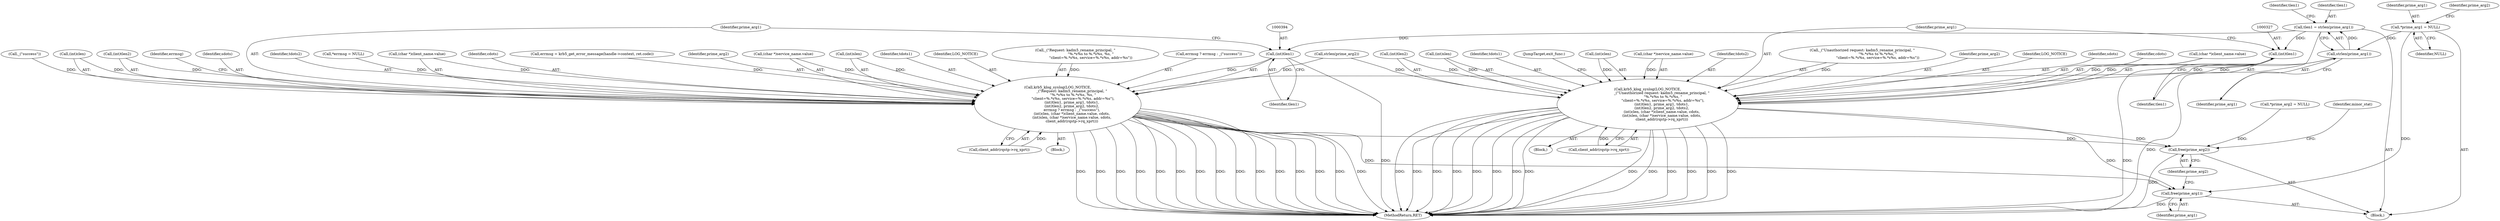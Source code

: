 digraph "0_krb5_83ed75feba32e46f736fcce0d96a0445f29b96c2_18@API" {
"1000209" [label="(Call,tlen1 = strlen(prime_arg1))"];
"1000211" [label="(Call,strlen(prime_arg1))"];
"1000109" [label="(Call,*prime_arg1 = NULL)"];
"1000326" [label="(Call,(int)tlen1)"];
"1000322" [label="(Call,krb5_klog_syslog(LOG_NOTICE,\n                         _(\"Unauthorized request: kadm5_rename_principal, \"\n                           \"%.*s%s to %.*s%s, \"\n                           \"client=%.*s%s, service=%.*s%s, addr=%s\"),\n                         (int)tlen1, prime_arg1, tdots1,\n                         (int)tlen2, prime_arg2, tdots2,\n                         (int)clen, (char *)client_name.value, cdots,\n                         (int)slen, (char *)service_name.value, sdots,\n                         client_addr(rqstp->rq_xprt)))"];
"1000440" [label="(Call,free(prime_arg1))"];
"1000442" [label="(Call,free(prime_arg2))"];
"1000393" [label="(Call,(int)tlen1)"];
"1000389" [label="(Call,krb5_klog_syslog(LOG_NOTICE,\n                         _(\"Request: kadm5_rename_principal, \"\n                           \"%.*s%s to %.*s%s, %s, \"\n                           \"client=%.*s%s, service=%.*s%s, addr=%s\"),\n                         (int)tlen1, prime_arg1, tdots1,\n                         (int)tlen2, prime_arg2, tdots2,\n                         errmsg ? errmsg : _(\"success\"),\n                         (int)clen, (char *)client_name.value, cdots,\n                         (int)slen, (char *)service_name.value, sdots,\n                         client_addr(rqstp->rq_xprt)))"];
"1000345" [label="(Call,(int)slen)"];
"1000425" [label="(Identifier,sdots)"];
"1000322" [label="(Call,krb5_klog_syslog(LOG_NOTICE,\n                         _(\"Unauthorized request: kadm5_rename_principal, \"\n                           \"%.*s%s to %.*s%s, \"\n                           \"client=%.*s%s, service=%.*s%s, addr=%s\"),\n                         (int)tlen1, prime_arg1, tdots1,\n                         (int)tlen2, prime_arg2, tdots2,\n                         (int)clen, (char *)client_name.value, cdots,\n                         (int)slen, (char *)service_name.value, sdots,\n                         client_addr(rqstp->rq_xprt)))"];
"1000110" [label="(Identifier,prime_arg1)"];
"1000330" [label="(Identifier,tdots1)"];
"1000354" [label="(Call,client_addr(rqstp->rq_xprt))"];
"1000443" [label="(Identifier,prime_arg2)"];
"1000211" [label="(Call,strlen(prime_arg1))"];
"1000411" [label="(Call,(char *)client_name.value)"];
"1000393" [label="(Call,(int)tlen1)"];
"1000439" [label="(JumpTarget,exit_func:)"];
"1000329" [label="(Identifier,prime_arg1)"];
"1000442" [label="(Call,free(prime_arg2))"];
"1000114" [label="(Identifier,prime_arg2)"];
"1000326" [label="(Call,(int)tlen1)"];
"1000113" [label="(Call,*prime_arg2 = NULL)"];
"1000336" [label="(Call,(int)clen)"];
"1000335" [label="(Identifier,tdots2)"];
"1000106" [label="(Block,)"];
"1000359" [label="(Block,)"];
"1000402" [label="(Identifier,tdots2)"];
"1000459" [label="(MethodReturn,RET)"];
"1000380" [label="(Call,errmsg = krb5_get_error_message(handle->context, ret.code))"];
"1000401" [label="(Identifier,prime_arg2)"];
"1000324" [label="(Call,_(\"Unauthorized request: kadm5_rename_principal, \"\n                           \"%.*s%s to %.*s%s, \"\n                           \"client=%.*s%s, service=%.*s%s, addr=%s\"))"];
"1000334" [label="(Identifier,prime_arg2)"];
"1000215" [label="(Identifier,tlen1)"];
"1000220" [label="(Call,strlen(prime_arg2))"];
"1000395" [label="(Identifier,tlen1)"];
"1000420" [label="(Call,(char *)service_name.value)"];
"1000209" [label="(Call,tlen1 = strlen(prime_arg1))"];
"1000111" [label="(Identifier,NULL)"];
"1000323" [label="(Identifier,LOG_NOTICE)"];
"1000417" [label="(Call,(int)slen)"];
"1000397" [label="(Identifier,tdots1)"];
"1000353" [label="(Identifier,sdots)"];
"1000212" [label="(Identifier,prime_arg1)"];
"1000390" [label="(Identifier,LOG_NOTICE)"];
"1000391" [label="(Call,_(\"Request: kadm5_rename_principal, \"\n                           \"%.*s%s to %.*s%s, %s, \"\n                           \"client=%.*s%s, service=%.*s%s, addr=%s\"))"];
"1000403" [label="(Call,errmsg ? errmsg : _(\"success\"))"];
"1000210" [label="(Identifier,tlen1)"];
"1000321" [label="(Block,)"];
"1000344" [label="(Identifier,cdots)"];
"1000109" [label="(Call,*prime_arg1 = NULL)"];
"1000426" [label="(Call,client_addr(rqstp->rq_xprt))"];
"1000406" [label="(Call,_(\"success\"))"];
"1000408" [label="(Call,(int)clen)"];
"1000441" [label="(Identifier,prime_arg1)"];
"1000398" [label="(Call,(int)tlen2)"];
"1000432" [label="(Identifier,errmsg)"];
"1000348" [label="(Call,(char *)service_name.value)"];
"1000328" [label="(Identifier,tlen1)"];
"1000446" [label="(Identifier,minor_stat)"];
"1000396" [label="(Identifier,prime_arg1)"];
"1000339" [label="(Call,(char *)client_name.value)"];
"1000389" [label="(Call,krb5_klog_syslog(LOG_NOTICE,\n                         _(\"Request: kadm5_rename_principal, \"\n                           \"%.*s%s to %.*s%s, %s, \"\n                           \"client=%.*s%s, service=%.*s%s, addr=%s\"),\n                         (int)tlen1, prime_arg1, tdots1,\n                         (int)tlen2, prime_arg2, tdots2,\n                         errmsg ? errmsg : _(\"success\"),\n                         (int)clen, (char *)client_name.value, cdots,\n                         (int)slen, (char *)service_name.value, sdots,\n                         client_addr(rqstp->rq_xprt)))"];
"1000331" [label="(Call,(int)tlen2)"];
"1000128" [label="(Call,*errmsg = NULL)"];
"1000440" [label="(Call,free(prime_arg1))"];
"1000416" [label="(Identifier,cdots)"];
"1000209" -> "1000106"  [label="AST: "];
"1000209" -> "1000211"  [label="CFG: "];
"1000210" -> "1000209"  [label="AST: "];
"1000211" -> "1000209"  [label="AST: "];
"1000215" -> "1000209"  [label="CFG: "];
"1000209" -> "1000459"  [label="DDG: "];
"1000211" -> "1000209"  [label="DDG: "];
"1000209" -> "1000326"  [label="DDG: "];
"1000209" -> "1000393"  [label="DDG: "];
"1000211" -> "1000212"  [label="CFG: "];
"1000212" -> "1000211"  [label="AST: "];
"1000109" -> "1000211"  [label="DDG: "];
"1000211" -> "1000322"  [label="DDG: "];
"1000211" -> "1000389"  [label="DDG: "];
"1000109" -> "1000106"  [label="AST: "];
"1000109" -> "1000111"  [label="CFG: "];
"1000110" -> "1000109"  [label="AST: "];
"1000111" -> "1000109"  [label="AST: "];
"1000114" -> "1000109"  [label="CFG: "];
"1000109" -> "1000440"  [label="DDG: "];
"1000326" -> "1000322"  [label="AST: "];
"1000326" -> "1000328"  [label="CFG: "];
"1000327" -> "1000326"  [label="AST: "];
"1000328" -> "1000326"  [label="AST: "];
"1000329" -> "1000326"  [label="CFG: "];
"1000326" -> "1000459"  [label="DDG: "];
"1000326" -> "1000322"  [label="DDG: "];
"1000322" -> "1000321"  [label="AST: "];
"1000322" -> "1000354"  [label="CFG: "];
"1000323" -> "1000322"  [label="AST: "];
"1000324" -> "1000322"  [label="AST: "];
"1000329" -> "1000322"  [label="AST: "];
"1000330" -> "1000322"  [label="AST: "];
"1000331" -> "1000322"  [label="AST: "];
"1000334" -> "1000322"  [label="AST: "];
"1000335" -> "1000322"  [label="AST: "];
"1000336" -> "1000322"  [label="AST: "];
"1000339" -> "1000322"  [label="AST: "];
"1000344" -> "1000322"  [label="AST: "];
"1000345" -> "1000322"  [label="AST: "];
"1000348" -> "1000322"  [label="AST: "];
"1000353" -> "1000322"  [label="AST: "];
"1000354" -> "1000322"  [label="AST: "];
"1000439" -> "1000322"  [label="CFG: "];
"1000322" -> "1000459"  [label="DDG: "];
"1000322" -> "1000459"  [label="DDG: "];
"1000322" -> "1000459"  [label="DDG: "];
"1000322" -> "1000459"  [label="DDG: "];
"1000322" -> "1000459"  [label="DDG: "];
"1000322" -> "1000459"  [label="DDG: "];
"1000322" -> "1000459"  [label="DDG: "];
"1000322" -> "1000459"  [label="DDG: "];
"1000322" -> "1000459"  [label="DDG: "];
"1000322" -> "1000459"  [label="DDG: "];
"1000322" -> "1000459"  [label="DDG: "];
"1000322" -> "1000459"  [label="DDG: "];
"1000322" -> "1000459"  [label="DDG: "];
"1000322" -> "1000459"  [label="DDG: "];
"1000324" -> "1000322"  [label="DDG: "];
"1000331" -> "1000322"  [label="DDG: "];
"1000220" -> "1000322"  [label="DDG: "];
"1000336" -> "1000322"  [label="DDG: "];
"1000339" -> "1000322"  [label="DDG: "];
"1000345" -> "1000322"  [label="DDG: "];
"1000348" -> "1000322"  [label="DDG: "];
"1000354" -> "1000322"  [label="DDG: "];
"1000322" -> "1000440"  [label="DDG: "];
"1000322" -> "1000442"  [label="DDG: "];
"1000440" -> "1000106"  [label="AST: "];
"1000440" -> "1000441"  [label="CFG: "];
"1000441" -> "1000440"  [label="AST: "];
"1000443" -> "1000440"  [label="CFG: "];
"1000440" -> "1000459"  [label="DDG: "];
"1000389" -> "1000440"  [label="DDG: "];
"1000442" -> "1000106"  [label="AST: "];
"1000442" -> "1000443"  [label="CFG: "];
"1000443" -> "1000442"  [label="AST: "];
"1000446" -> "1000442"  [label="CFG: "];
"1000442" -> "1000459"  [label="DDG: "];
"1000389" -> "1000442"  [label="DDG: "];
"1000113" -> "1000442"  [label="DDG: "];
"1000393" -> "1000389"  [label="AST: "];
"1000393" -> "1000395"  [label="CFG: "];
"1000394" -> "1000393"  [label="AST: "];
"1000395" -> "1000393"  [label="AST: "];
"1000396" -> "1000393"  [label="CFG: "];
"1000393" -> "1000459"  [label="DDG: "];
"1000393" -> "1000389"  [label="DDG: "];
"1000389" -> "1000359"  [label="AST: "];
"1000389" -> "1000426"  [label="CFG: "];
"1000390" -> "1000389"  [label="AST: "];
"1000391" -> "1000389"  [label="AST: "];
"1000396" -> "1000389"  [label="AST: "];
"1000397" -> "1000389"  [label="AST: "];
"1000398" -> "1000389"  [label="AST: "];
"1000401" -> "1000389"  [label="AST: "];
"1000402" -> "1000389"  [label="AST: "];
"1000403" -> "1000389"  [label="AST: "];
"1000408" -> "1000389"  [label="AST: "];
"1000411" -> "1000389"  [label="AST: "];
"1000416" -> "1000389"  [label="AST: "];
"1000417" -> "1000389"  [label="AST: "];
"1000420" -> "1000389"  [label="AST: "];
"1000425" -> "1000389"  [label="AST: "];
"1000426" -> "1000389"  [label="AST: "];
"1000432" -> "1000389"  [label="CFG: "];
"1000389" -> "1000459"  [label="DDG: "];
"1000389" -> "1000459"  [label="DDG: "];
"1000389" -> "1000459"  [label="DDG: "];
"1000389" -> "1000459"  [label="DDG: "];
"1000389" -> "1000459"  [label="DDG: "];
"1000389" -> "1000459"  [label="DDG: "];
"1000389" -> "1000459"  [label="DDG: "];
"1000389" -> "1000459"  [label="DDG: "];
"1000389" -> "1000459"  [label="DDG: "];
"1000389" -> "1000459"  [label="DDG: "];
"1000389" -> "1000459"  [label="DDG: "];
"1000389" -> "1000459"  [label="DDG: "];
"1000389" -> "1000459"  [label="DDG: "];
"1000389" -> "1000459"  [label="DDG: "];
"1000389" -> "1000459"  [label="DDG: "];
"1000391" -> "1000389"  [label="DDG: "];
"1000398" -> "1000389"  [label="DDG: "];
"1000220" -> "1000389"  [label="DDG: "];
"1000128" -> "1000389"  [label="DDG: "];
"1000380" -> "1000389"  [label="DDG: "];
"1000406" -> "1000389"  [label="DDG: "];
"1000408" -> "1000389"  [label="DDG: "];
"1000411" -> "1000389"  [label="DDG: "];
"1000417" -> "1000389"  [label="DDG: "];
"1000420" -> "1000389"  [label="DDG: "];
"1000426" -> "1000389"  [label="DDG: "];
}
